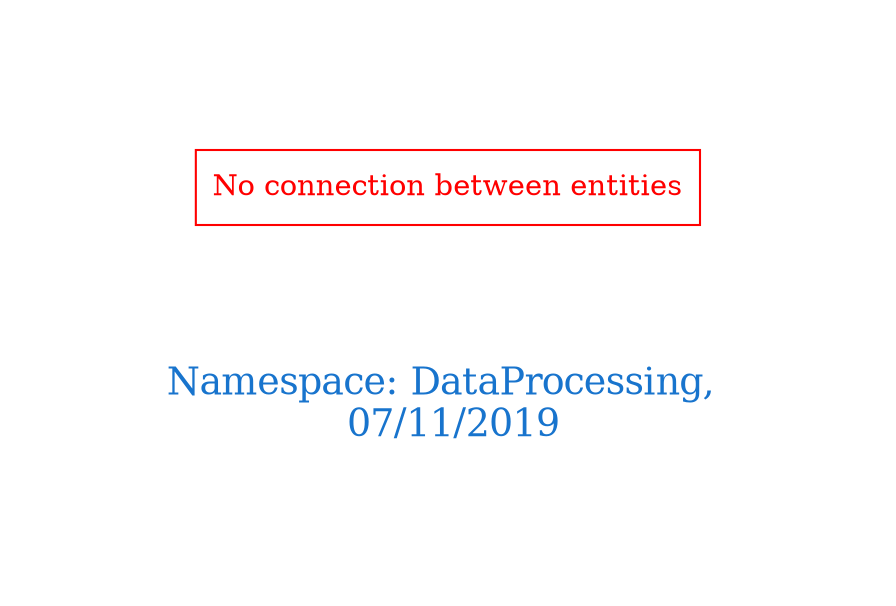 digraph OGIT_ontology {
 graph [ rankdir= LR,pad=1 
fontsize = 18,
fontcolor= dodgerblue3,label = "\n\n\nNamespace: DataProcessing, \n 07/11/2019"];
node[shape=polygon];
edge [  color="gray81"];

"No connection between entities" [fontcolor = "red",color="red", shape="polygon"]
}
